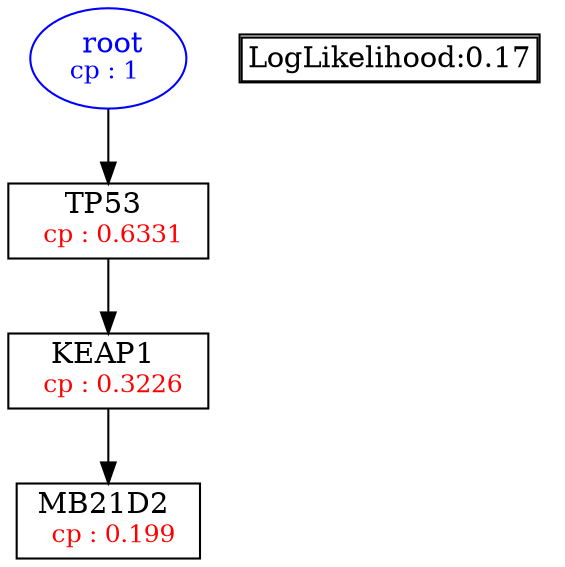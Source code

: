 digraph tree {
    "root" [label=<<font color='Blue'> root</font><br/><font color='Blue' POINT-SIZE='12'>cp : 1 </font>>, shape=oval, color=Blue];
    "S2" [label =<TP53 <br/> <font color='Red' POINT-SIZE='12'> cp : 0.6331 </font>>, shape=box];
    "S3" [label =<KEAP1 <br/> <font color='Red' POINT-SIZE='12'> cp : 0.3226 </font>>, shape=box];
    "S1" [label =<MB21D2 <br/> <font color='Red' POINT-SIZE='12'> cp : 0.199 </font>>, shape=box];
    "root" -> "S2";
    "S2" -> "S3";
    "S3" -> "S1";

    node[shape=plaintext]
    fontsize="10"
    struct1 [label=
    <<TABLE BORDER="1" CELLBORDER="1" CELLSPACING="0" >
    <TR><TD ALIGN="LEFT">LogLikelihood:0.17</TD></TR>
    </TABLE>>];

}
